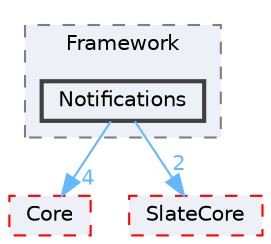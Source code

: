 digraph "Notifications"
{
 // INTERACTIVE_SVG=YES
 // LATEX_PDF_SIZE
  bgcolor="transparent";
  edge [fontname=Helvetica,fontsize=10,labelfontname=Helvetica,labelfontsize=10];
  node [fontname=Helvetica,fontsize=10,shape=box,height=0.2,width=0.4];
  compound=true
  subgraph clusterdir_5e91650a46d604759d601f9856541501 {
    graph [ bgcolor="#edf0f7", pencolor="grey50", label="Framework", fontname=Helvetica,fontsize=10 style="filled,dashed", URL="dir_5e91650a46d604759d601f9856541501.html",tooltip=""]
  dir_5dbe79de6865a22abe1033dbf7480c9a [label="Notifications", fillcolor="#edf0f7", color="grey25", style="filled,bold", URL="dir_5dbe79de6865a22abe1033dbf7480c9a.html",tooltip=""];
  }
  dir_0e6cddcc9caa1238c7f3774224afaa45 [label="Core", fillcolor="#edf0f7", color="red", style="filled,dashed", URL="dir_0e6cddcc9caa1238c7f3774224afaa45.html",tooltip=""];
  dir_f0f0d357c8c9eca10fb05693ae8c53b1 [label="SlateCore", fillcolor="#edf0f7", color="red", style="filled,dashed", URL="dir_f0f0d357c8c9eca10fb05693ae8c53b1.html",tooltip=""];
  dir_5dbe79de6865a22abe1033dbf7480c9a->dir_0e6cddcc9caa1238c7f3774224afaa45 [headlabel="4", labeldistance=1.5 headhref="dir_000696_000266.html" href="dir_000696_000266.html" color="steelblue1" fontcolor="steelblue1"];
  dir_5dbe79de6865a22abe1033dbf7480c9a->dir_f0f0d357c8c9eca10fb05693ae8c53b1 [headlabel="2", labeldistance=1.5 headhref="dir_000696_001045.html" href="dir_000696_001045.html" color="steelblue1" fontcolor="steelblue1"];
}
